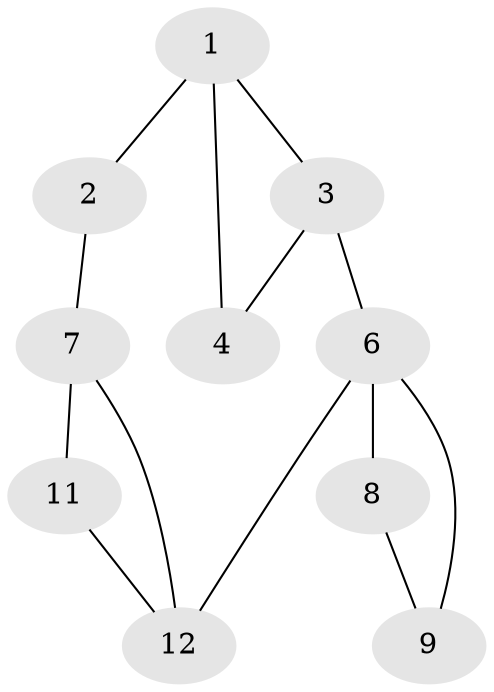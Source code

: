// Generated by graph-tools (version 1.1) at 2025/46/02/15/25 05:46:28]
// undirected, 10 vertices, 13 edges
graph export_dot {
graph [start="1"]
  node [color=gray90,style=filled];
  1 [super="+14"];
  2 [super="+10"];
  3;
  4 [super="+5"];
  6;
  7 [super="+13"];
  8 [super="+15+16+19"];
  9 [super="+17"];
  11 [super="+14"];
  12;
  1 -- 2;
  1 -- 3;
  1 -- 4;
  2 -- 7;
  3 -- 6;
  3 -- 4;
  6 -- 8;
  6 -- 9;
  6 -- 12;
  7 -- 11;
  7 -- 12;
  8 -- 9;
  11 -- 12;
}
